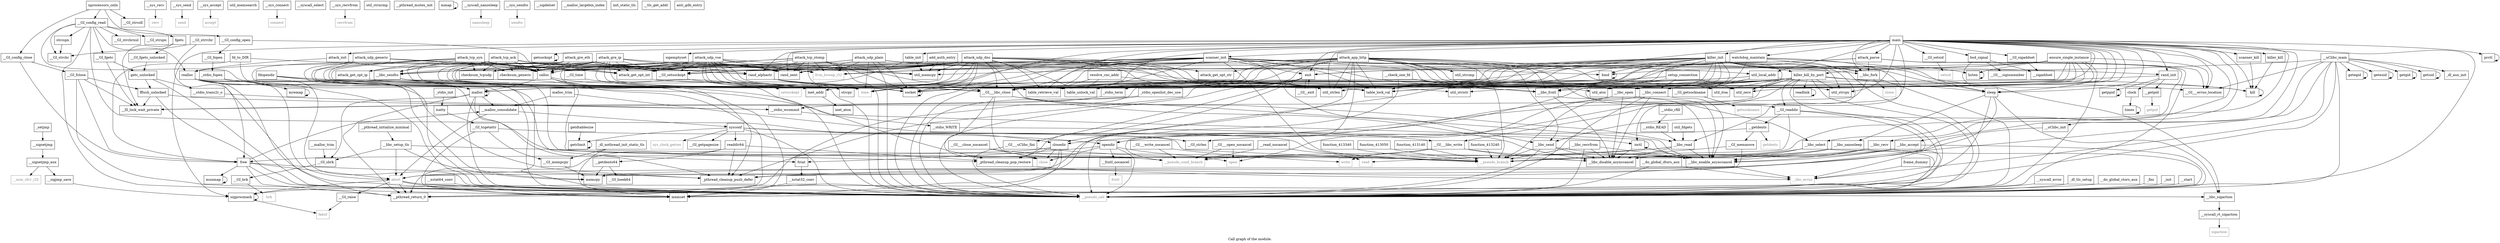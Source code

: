 digraph "Call graph of the module." {
  label="Call graph of the module.";
  node [shape=record];

  Node_clock [label="{clock}"];
  Node___GI_setsid [label="{__GI_setsid}"];
  Node___sys_recv [label="{__sys_recv}"];
  Node_sigprocmask [label="{sigprocmask}"];
  Node___libc_recv [label="{__libc_recv}"];
  Node_util_itoa [label="{util_itoa}"];
  Node_rand_init [label="{rand_init}"];
  Node_rand_alphastr [label="{rand_alphastr}"];
  Node_scanner_kill [label="{scanner_kill}"];
  Node___GI_time [label="{__GI_time}"];
  Node___libc_sendto [label="{__libc_sendto}"];
  Node_memset [label="{memset}"];
  Node___fcntl_nocancel [label="{__fcntl_nocancel}"];
  Node_setup_connection [label="{setup_connection}"];
  Node_add_auth_entry [label="{add_auth_entry}"];
  Node_scanner_init [label="{scanner_init}"];
  Node___GI_memmove [label="{__GI_memmove}"];
  Node_table_retrieve_val [label="{table_retrieve_val}"];
  Node___libc_fcntl [label="{__libc_fcntl}"];
  Node_table_lock_val [label="{table_lock_val}"];
  Node_table_unlock_val [label="{table_unlock_val}"];
  Node_strcpy [label="{strcpy}"];
  Node_getppid [label="{getppid}"];
  Node_closedir [label="{closedir}"];
  Node_fd_to_DIR [label="{fd_to_DIR}"];
  Node_inet_addr [label="{inet_addr}"];
  Node___sys_send [label="{__sys_send}"];
  Node_table_init [label="{table_init}"];
  Node_ioctl [label="{ioctl}"];
  Node_kill [label="{kill}"];
  Node___sys_accept [label="{__sys_accept}"];
  Node_util_strlen [label="{util_strlen}"];
  Node_prctl [label="{prctl}"];
  Node_util_strcpy [label="{util_strcpy}"];
  Node_util_memcpy [label="{util_memcpy}"];
  Node___libc_accept [label="{__libc_accept}"];
  Node_readlink [label="{readlink}"];
  Node_bind [label="{bind}"];
  Node_util_zero [label="{util_zero}"];
  Node_util_memsearch [label="{util_memsearch}"];
  Node_opendir [label="{opendir}"];
  Node_util_atoi [label="{util_atoi}"];
  Node___sys_connect [label="{__sys_connect}"];
  Node_util_fdgets [label="{util_fdgets}"];
  Node_util_local_addr [label="{util_local_addr}"];
  Node___libc_send [label="{__libc_send}"];
  Node_util_stristr [label="{util_stristr}"];
  Node___syscall_select [label="{__syscall_select}"];
  Node___libc_connect [label="{__libc_connect}"];
  Node___sys_recvfrom [label="{__sys_recvfrom}"];
  Node_fdopendir [label="{fdopendir}"];
  Node_util_strcmp [label="{util_strcmp}"];
  Node_util_strncmp [label="{util_strncmp}"];
  Node___GI_getsockname [label="{__GI_getsockname}"];
  Node___GI_readdir [label="{__GI_readdir}"];
  Node___libc_recvfrom [label="{__libc_recvfrom}"];
  Node___GI_setsockopt [label="{__GI_setsockopt}"];
  Node_socket [label="{socket}"];
  Node___GI_sigaddset [label="{__GI_sigaddset}"];
  Node___GI___errno_location [label="{__GI___errno_location}"];
  Node_getsockopt [label="{getsockopt}"];
  Node___libc_select [label="{__libc_select}"];
  Node_listen [label="{listen}"];
  Node_fabsf [color="gray50", fontcolor="gray50", label="{fabsf}"];
  Node_sysconf [label="{sysconf}"];
  Node___libc_fork [label="{__libc_fork}"];
  Node___getpid [label="{__getpid}"];
  Node___GI_raise [label="{__GI_raise}"];
  Node_sleep [label="{sleep}"];
  Node___lll_lock_wait_private [label="{__lll_lock_wait_private}"];
  Node_function_413050 [label="{function_413050}"];
  Node___GI___close_nocancel [label="{__GI___close_nocancel}"];
  Node___GI___libc_close [label="{__GI___libc_close}"];
  Node_function_413140 [label="{function_413140}"];
  Node___GI___open_nocancel [label="{__GI___open_nocancel}"];
  Node___libc_open [label="{__libc_open}"];
  Node_function_413240 [label="{function_413240}"];
  Node___GI___write_nocancel [label="{__GI___write_nocancel}"];
  Node___GI___libc_write [label="{__GI___libc_write}"];
  Node_function_413340 [label="{function_413340}"];
  Node___libc_read [label="{__libc_read}"];
  Node___libc_disable_asynccancel [label="{__libc_disable_asynccancel}"];
  Node___libc_enable_asynccancel [label="{__libc_enable_asynccancel}"];
  Node___pthread_return_0 [label="{__pthread_return_0}"];
  Node___pthread_mutex_init [label="{__pthread_mutex_init}"];
  Node__pthread_cleanup_push_defer [label="{_pthread_cleanup_push_defer}"];
  Node__pthread_cleanup_pop_restore [label="{_pthread_cleanup_pop_restore}"];
  Node___GI___uClibc_fini [label="{__GI___uClibc_fini}"];
  Node___check_one_fd [label="{__check_one_fd}"];
  Node___uClibc_init [label="{__uClibc_init}"];
  Node___uClibc_main [label="{__uClibc_main}"];
  Node_mmap [label="{mmap}"];
  Node___libc_sigaction [label="{__libc_sigaction}"];
  Node__setjmp [label="{_setjmp}"];
  Node___sigsetjmp [label="{__sigsetjmp}"];
  Node___syscall_error [label="{__syscall_error}"];
  Node___syscall_rt_sigaction [label="{__syscall_rt_sigaction}"];
  Node___GI__exit [label="{__GI__exit}"];
  Node_fstat [label="{fstat}"];
  Node___getdents [label="{__getdents}"];
  Node_getdtablesize [label="{getdtablesize}"];
  Node_getegid [label="{getegid}"];
  Node_geteuid [label="{geteuid}"];
  Node_getgid [label="{getgid}"];
  Node___GI_getpagesize [label="{__GI_getpagesize}"];
  Node_getrlimit [label="{getrlimit}"];
  Node_getuid [label="{getuid}"];
  Node_mremap [label="{mremap}"];
  Node_munmap [label="{munmap}"];
  Node___syscall_nanosleep [label="{__syscall_nanosleep}"];
  Node___libc_nanosleep [label="{__libc_nanosleep}"];
  Node___GI_sbrk [label="{__GI_sbrk}"];
  Node_times [label="{times}"];
  Node___xstat64_conv [label="{__xstat64_conv}"];
  Node___xstat32_conv [label="{__xstat32_conv}"];
  Node_readdir64 [label="{readdir64}"];
  Node___GI_config_read [label="{__GI_config_read}"];
  Node___GI_config_close [label="{__GI_config_close}"];
  Node___GI_config_open [label="{__GI_config_open}"];
  Node___GI_fclose [label="{__GI_fclose}"];
  Node___GI_fopen [label="{__GI_fopen}"];
  Node__stdio_fopen [label="{_stdio_fopen}"];
  Node__stdio_init [label="{_stdio_init}"];
  Node__stdio_term [label="{_stdio_term}"];
  Node___stdio_wcommit [label="{__stdio_wcommit}"];
  Node___GI_fgetc [label="{__GI_fgetc}"];
  Node_fgets [label="{fgets}"];
  Node__stdio_openlist_dec_use [label="{_stdio_openlist_dec_use}"];
  Node_fflush_unlocked [label="{fflush_unlocked}"];
  Node_getc_unlocked [label="{getc_unlocked}"];
  Node___GI_fgets_unlocked [label="{__GI_fgets_unlocked}"];
  Node_memcpy [label="{memcpy}"];
  Node___GI_strchr [label="{__GI_strchr}"];
  Node___GI_strchrnul [label="{__GI_strchrnul}"];
  Node___GI_strcoll [label="{__GI_strcoll}"];
  Node_strcspn [label="{strcspn}"];
  Node___GI_strlen [label="{__GI_strlen}"];
  Node___GI_strrchr [label="{__GI_strrchr}"];
  Node___sys_sendto [label="{__sys_sendto}"];
  Node_sigemptyset [label="{sigemptyset}"];
  Node_bsd_signal [label="{bsd_signal}"];
  Node___GI___sigismember [label="{__GI___sigismember}"];
  Node___sigaddset [label="{__sigaddset}"];
  Node___sigdelset [label="{__sigdelset}"];
  Node___malloc_largebin_index [label="{__malloc_largebin_index}"];
  Node_malloc [label="{malloc}"];
  Node_calloc [label="{calloc}"];
  Node_realloc [label="{realloc}"];
  Node___malloc_trim [label="{__malloc_trim}"];
  Node___malloc_consolidate [label="{__malloc_consolidate}"];
  Node_free [label="{free}"];
  Node_malloc_trim [label="{malloc_trim}"];
  Node_abort [label="{abort}"];
  Node_exit [label="{exit}"];
  Node_nprocessors_onln [label="{nprocessors_onln}"];
  Node___GI_strspn [label="{__GI_strspn}"];
  Node_isatty [label="{isatty}"];
  Node___GI_tcgetattr [label="{__GI_tcgetattr}"];
  Node_inet_aton [label="{inet_aton}"];
  Node_init_static_tls [label="{init_static_tls}"];
  Node__dl_tls_setup [label="{_dl_tls_setup}"];
  Node___tls_get_addr [label="{__tls_get_addr}"];
  Node___libc_setup_tls [label="{__libc_setup_tls}"];
  Node___pthread_initialize_minimal [label="{__pthread_initialize_minimal}"];
  Node__dl_aux_init [label="{_dl_aux_init}"];
  Node__dl_nothread_init_static_tls [label="{_dl_nothread_init_static_tls}"];
  Node___GI_brk [label="{__GI_brk}"];
  Node___sigsetjmp_aux [label="{__sigsetjmp_aux}"];
  Node___getdents64 [label="{__getdents64}"];
  Node___stdio_READ [label="{__stdio_READ}"];
  Node___stdio_WRITE [label="{__stdio_WRITE}"];
  Node___stdio_rfill [label="{__stdio_rfill}"];
  Node___stdio_trans2r_o [label="{__stdio_trans2r_o}"];
  Node___GI_mempcpy [label="{__GI_mempcpy}"];
  Node___sigjmp_save [label="{__sigjmp_save}"];
  Node___GI_lseek64 [label="{__GI_lseek64}"];
  Node___do_global_ctors_aux [label="{__do_global_ctors_aux}"];
  Node__fini [label="{_fini}"];
  Node___asm_cfc1_i32 [color="gray50", fontcolor="gray50", label="{__asm_cfc1_i32}"];
  Node___libc_errno [color="gray50", fontcolor="gray50", label="{__libc_errno}"];
  Node_fcntl [color="gray50", fontcolor="gray50", label="{fcntl}"];
  Node_setsid [color="gray50", fontcolor="gray50", label="{setsid}"];
  Node_time [color="gray50", fontcolor="gray50", label="{time}"];
  Node_close [color="gray50", fontcolor="gray50", label="{close}"];
  Node_open [color="gray50", fontcolor="gray50", label="{open}"];
  Node_accept [color="gray50", fontcolor="gray50", label="{accept}"];
  Node_connect [color="gray50", fontcolor="gray50", label="{connect}"];
  Node_getsockname [color="gray50", fontcolor="gray50", label="{getsockname}"];
  Node_recv [color="gray50", fontcolor="gray50", label="{recv}"];
  Node_recvfrom [color="gray50", fontcolor="gray50", label="{recvfrom}"];
  Node_send [color="gray50", fontcolor="gray50", label="{send}"];
  Node_sendto [color="gray50", fontcolor="gray50", label="{sendto}"];
  Node_setsockopt [color="gray50", fontcolor="gray50", label="{setsockopt}"];
  Node_sys_clock_getres [color="gray50", fontcolor="gray50", label="{sys_clock_getres}"];
  Node_clone [color="gray50", fontcolor="gray50", label="{clone}"];
  Node_getpid [color="gray50", fontcolor="gray50", label="{getpid}"];
  Node_write [color="gray50", fontcolor="gray50", label="{write}"];
  Node_read [color="gray50", fontcolor="gray50", label="{read}"];
  Node_sigaction [color="gray50", fontcolor="gray50", label="{sigaction}"];
  Node_getdents [color="gray50", fontcolor="gray50", label="{getdents}"];
  Node_nanosleep [color="gray50", fontcolor="gray50", label="{nanosleep}"];
  Node_brk [color="gray50", fontcolor="gray50", label="{brk}"];
  Node_llvm_bswap_i32 [color="gray50", fontcolor="gray50", label="{llvm_bswap_i32}"];
  Node_abort [color="gray50", fontcolor="gray50", label="{abort}"];
  Node___read_nocancel [label="{__read_nocancel}"];
  Node___pseudo_call [color="gray50", fontcolor="gray50", label="{__pseudo_call}"];
  Node___pseudo_branch [color="gray50", fontcolor="gray50", label="{__pseudo_branch}"];
  Node___pseudo_cond_branch [color="gray50", fontcolor="gray50", label="{__pseudo_cond_branch}"];
  Node__init [label="{_init}"];
  Node___do_global_dtors_aux [label="{__do_global_dtors_aux}"];
  Node_frame_dummy [label="{frame_dummy}"];
  Node___start [label="{__start}"];
  Node_attack_get_opt_str [label="{attack_get_opt_str}"];
  Node_attack_get_opt_ip [label="{attack_get_opt_ip}"];
  Node_attack_get_opt_int [label="{attack_get_opt_int}"];
  Node_attack_parse [label="{attack_parse}"];
  Node_attack_init [label="{attack_init}"];
  Node_attack_app_http [label="{attack_app_http}"];
  Node_attack_gre_eth [label="{attack_gre_eth}"];
  Node_attack_gre_ip [label="{attack_gre_ip}"];
  Node_attack_tcp_stomp [label="{attack_tcp_stomp}"];
  Node_attack_tcp_ack [label="{attack_tcp_ack}"];
  Node_attack_tcp_syn [label="{attack_tcp_syn}"];
  Node_attack_udp_plain [label="{attack_udp_plain}"];
  Node_attack_udp_generic [label="{attack_udp_generic}"];
  Node_attack_udp_vse [label="{attack_udp_vse}"];
  Node_attack_udp_dns [label="{attack_udp_dns}"];
  Node_checksum_generic [label="{checksum_generic}"];
  Node_checksum_tcpudp [label="{checksum_tcpudp}"];
  Node_killer_kill [label="{killer_kill}"];
  Node_killer_kill_by_port [label="{killer_kill_by_port}"];
  Node_killer_init [label="{killer_init}"];
  Node_anti_gdb_entry [label="{anti_gdb_entry}"];
  Node_resolve_cnc_addr [label="{resolve_cnc_addr}"];
  Node_ensure_single_instance [label="{ensure_single_instance}"];
  Node_watchdog_maintain [label="{watchdog_maintain}"];
  Node_main [label="{main}"];
  Node_rand_next [label="{rand_next}"];
  Node_clock -> Node_times;
  Node___GI_setsid -> Node_setsid;
  Node___sys_recv -> Node_recv;
  Node_sigprocmask -> Node_sigprocmask;
  Node_sigprocmask -> Node_fabsf;
  Node___libc_recv -> Node___libc_disable_asynccancel;
  Node___libc_recv -> Node___libc_enable_asynccancel;
  Node___libc_recv -> Node___pseudo_call;
  Node___libc_recv -> Node___pseudo_branch;
  Node_rand_init -> Node_clock;
  Node_rand_init -> Node_getppid;
  Node_rand_init -> Node___getpid;
  Node_rand_init -> Node_time;
  Node_rand_alphastr -> Node_table_retrieve_val;
  Node_rand_alphastr -> Node_table_lock_val;
  Node_rand_alphastr -> Node_table_unlock_val;
  Node_rand_alphastr -> Node_strcpy;
  Node_rand_alphastr -> Node_util_strlen;
  Node_scanner_kill -> Node_kill;
  Node___GI_time -> Node_time;
  Node___libc_sendto -> Node___libc_disable_asynccancel;
  Node___libc_sendto -> Node___libc_enable_asynccancel;
  Node___libc_sendto -> Node___pseudo_call;
  Node___libc_sendto -> Node___pseudo_branch;
  Node___fcntl_nocancel -> Node_fcntl;
  Node_setup_connection -> Node___libc_fcntl;
  Node_setup_connection -> Node_util_zero;
  Node_setup_connection -> Node___libc_connect;
  Node_setup_connection -> Node_socket;
  Node_setup_connection -> Node___GI___libc_close;
  Node_add_auth_entry -> Node_util_strlen;
  Node_add_auth_entry -> Node_util_memcpy;
  Node_add_auth_entry -> Node_malloc;
  Node_add_auth_entry -> Node_realloc;
  Node_scanner_init -> Node_rand_init;
  Node_scanner_init -> Node_table_retrieve_val;
  Node_scanner_init -> Node___libc_fcntl;
  Node_scanner_init -> Node_table_lock_val;
  Node_scanner_init -> Node_table_unlock_val;
  Node_scanner_init -> Node_util_local_addr;
  Node_scanner_init -> Node___libc_send;
  Node_scanner_init -> Node___libc_connect;
  Node_scanner_init -> Node___GI_setsockopt;
  Node_scanner_init -> Node_socket;
  Node_scanner_init -> Node___libc_fork;
  Node_scanner_init -> Node___GI___libc_close;
  Node_scanner_init -> Node_calloc;
  Node_scanner_init -> Node_exit;
  Node_scanner_init -> Node_time;
  Node_scanner_init -> Node_llvm_bswap_i32;
  Node_scanner_init -> Node___pseudo_call;
  Node_scanner_init -> Node___pseudo_branch;
  Node_scanner_init -> Node_rand_next;
  Node___GI_memmove -> Node_memcpy;
  Node___GI_memmove -> Node___pseudo_branch;
  Node___libc_fcntl -> Node___libc_disable_asynccancel;
  Node___libc_fcntl -> Node___libc_enable_asynccancel;
  Node_getppid -> Node_getppid;
  Node_closedir -> Node___pthread_return_0;
  Node_closedir -> Node__pthread_cleanup_push_defer;
  Node_closedir -> Node__pthread_cleanup_pop_restore;
  Node_closedir -> Node_free;
  Node_closedir -> Node_close;
  Node_fd_to_DIR -> Node_malloc;
  Node_fd_to_DIR -> Node_calloc;
  Node_fd_to_DIR -> Node_free;
  Node_inet_addr -> Node_inet_aton;
  Node___sys_send -> Node_send;
  Node_table_init -> Node_util_memcpy;
  Node_table_init -> Node_malloc;
  Node_ioctl -> Node_ioctl;
  Node_ioctl -> Node___libc_disable_asynccancel;
  Node_ioctl -> Node___libc_enable_asynccancel;
  Node_kill -> Node_kill;
  Node___sys_accept -> Node_accept;
  Node_prctl -> Node_prctl;
  Node___libc_accept -> Node___libc_disable_asynccancel;
  Node___libc_accept -> Node___libc_enable_asynccancel;
  Node___libc_accept -> Node___pseudo_call;
  Node___libc_accept -> Node___pseudo_branch;
  Node_readlink -> Node_readlink;
  Node_bind -> Node_bind;
  Node_opendir -> Node___fcntl_nocancel;
  Node_opendir -> Node_fstat;
  Node_opendir -> Node_close;
  Node_opendir -> Node_open;
  Node_opendir -> Node___pseudo_call;
  Node___sys_connect -> Node_connect;
  Node_util_fdgets -> Node___libc_read;
  Node_util_local_addr -> Node___libc_connect;
  Node_util_local_addr -> Node___GI_getsockname;
  Node_util_local_addr -> Node_socket;
  Node_util_local_addr -> Node___GI___errno_location;
  Node_util_local_addr -> Node___GI___libc_close;
  Node___libc_send -> Node___libc_disable_asynccancel;
  Node___libc_send -> Node___libc_enable_asynccancel;
  Node___libc_send -> Node___pseudo_call;
  Node___libc_send -> Node___pseudo_branch;
  Node___libc_connect -> Node___libc_disable_asynccancel;
  Node___libc_connect -> Node___libc_enable_asynccancel;
  Node___libc_connect -> Node___pseudo_call;
  Node___libc_connect -> Node___pseudo_branch;
  Node___sys_recvfrom -> Node_recvfrom;
  Node_fdopendir -> Node___libc_fcntl;
  Node_fdopendir -> Node_fstat;
  Node_fdopendir -> Node___pseudo_call;
  Node___GI_getsockname -> Node_getsockname;
  Node___GI_readdir -> Node___pthread_return_0;
  Node___GI_readdir -> Node__pthread_cleanup_push_defer;
  Node___GI_readdir -> Node__pthread_cleanup_pop_restore;
  Node___GI_readdir -> Node___getdents;
  Node___libc_recvfrom -> Node___libc_disable_asynccancel;
  Node___libc_recvfrom -> Node___libc_enable_asynccancel;
  Node___libc_recvfrom -> Node___pseudo_call;
  Node___libc_recvfrom -> Node___pseudo_branch;
  Node___GI_setsockopt -> Node_setsockopt;
  Node_socket -> Node_socket;
  Node___GI_sigaddset -> Node___sigaddset;
  Node_getsockopt -> Node_getsockopt;
  Node___libc_select -> Node___libc_disable_asynccancel;
  Node___libc_select -> Node___libc_enable_asynccancel;
  Node___libc_select -> Node___pseudo_call;
  Node___libc_select -> Node___pseudo_branch;
  Node_listen -> Node_listen;
  Node_sysconf -> Node_closedir;
  Node_sysconf -> Node_opendir;
  Node_sysconf -> Node___GI_getpagesize;
  Node_sysconf -> Node_getrlimit;
  Node_sysconf -> Node_readdir64;
  Node_sysconf -> Node_sys_clock_getres;
  Node_sysconf -> Node___pseudo_call;
  Node_sysconf -> Node___pseudo_branch;
  Node___libc_fork -> Node___lll_lock_wait_private;
  Node___libc_fork -> Node_clone;
  Node___libc_fork -> Node___pseudo_call;
  Node___getpid -> Node_getpid;
  Node___GI_raise -> Node_fabsf;
  Node_sleep -> Node_sigprocmask;
  Node_sleep -> Node___libc_sigaction;
  Node_sleep -> Node___libc_nanosleep;
  Node_sleep -> Node___libc_errno;
  Node_function_413050 -> Node___pseudo_branch;
  Node___GI___close_nocancel -> Node_close;
  Node___GI___close_nocancel -> Node___pseudo_cond_branch;
  Node___GI___libc_close -> Node___libc_disable_asynccancel;
  Node___GI___libc_close -> Node___libc_enable_asynccancel;
  Node___GI___libc_close -> Node_close;
  Node___GI___libc_close -> Node___pseudo_cond_branch;
  Node_function_413140 -> Node___pseudo_branch;
  Node___GI___open_nocancel -> Node_open;
  Node___GI___open_nocancel -> Node___pseudo_cond_branch;
  Node___libc_open -> Node___libc_disable_asynccancel;
  Node___libc_open -> Node___libc_enable_asynccancel;
  Node___libc_open -> Node_open;
  Node___libc_open -> Node___pseudo_cond_branch;
  Node_function_413240 -> Node___pseudo_branch;
  Node___GI___write_nocancel -> Node_write;
  Node___GI___write_nocancel -> Node___pseudo_cond_branch;
  Node___GI___libc_write -> Node___libc_disable_asynccancel;
  Node___GI___libc_write -> Node___libc_enable_asynccancel;
  Node___GI___libc_write -> Node_write;
  Node___GI___libc_write -> Node___pseudo_cond_branch;
  Node_function_413340 -> Node___pseudo_branch;
  Node___libc_read -> Node___libc_disable_asynccancel;
  Node___libc_read -> Node___libc_enable_asynccancel;
  Node___libc_read -> Node_read;
  Node___libc_read -> Node___pseudo_cond_branch;
  Node___libc_enable_asynccancel -> Node___libc_errno;
  Node__pthread_cleanup_pop_restore -> Node___libc_errno;
  Node___GI___uClibc_fini -> Node___pseudo_call;
  Node___GI___uClibc_fini -> Node___pseudo_branch;
  Node___check_one_fd -> Node___libc_fcntl;
  Node___check_one_fd -> Node___libc_open;
  Node___check_one_fd -> Node_abort;
  Node___uClibc_init -> Node_abort;
  Node___uClibc_main -> Node_memset;
  Node___uClibc_main -> Node___GI___errno_location;
  Node___uClibc_main -> Node___uClibc_init;
  Node___uClibc_main -> Node_getegid;
  Node___uClibc_main -> Node_geteuid;
  Node___uClibc_main -> Node_getgid;
  Node___uClibc_main -> Node_getuid;
  Node___uClibc_main -> Node_memcpy;
  Node___uClibc_main -> Node_exit;
  Node___uClibc_main -> Node__dl_aux_init;
  Node___uClibc_main -> Node___libc_errno;
  Node___uClibc_main -> Node___pseudo_call;
  Node_mmap -> Node_mmap;
  Node___libc_sigaction -> Node___syscall_rt_sigaction;
  Node__setjmp -> Node___sigsetjmp;
  Node___sigsetjmp -> Node___sigsetjmp_aux;
  Node___syscall_error -> Node___pseudo_call;
  Node___syscall_rt_sigaction -> Node_sigaction;
  Node___GI__exit -> Node_exit;
  Node_fstat -> Node___xstat32_conv;
  Node___getdents -> Node___GI_memmove;
  Node___getdents -> Node___GI_strlen;
  Node___getdents -> Node_getdents;
  Node_getdtablesize -> Node_getrlimit;
  Node_getegid -> Node_getegid;
  Node_geteuid -> Node_geteuid;
  Node_getgid -> Node_getgid;
  Node_getrlimit -> Node_getrlimit;
  Node_getuid -> Node_getuid;
  Node_mremap -> Node_mremap;
  Node_munmap -> Node_munmap;
  Node___syscall_nanosleep -> Node_nanosleep;
  Node___libc_nanosleep -> Node___libc_disable_asynccancel;
  Node___libc_nanosleep -> Node___libc_enable_asynccancel;
  Node___libc_nanosleep -> Node___pseudo_call;
  Node___libc_nanosleep -> Node___pseudo_branch;
  Node___GI_sbrk -> Node___GI_brk;
  Node_times -> Node_times;
  Node___xstat64_conv -> Node_memset;
  Node___xstat32_conv -> Node_memset;
  Node_readdir64 -> Node___pthread_return_0;
  Node_readdir64 -> Node__pthread_cleanup_push_defer;
  Node_readdir64 -> Node__pthread_cleanup_pop_restore;
  Node_readdir64 -> Node___getdents64;
  Node___GI_config_read -> Node_memset;
  Node___GI_config_read -> Node___GI_fgetc;
  Node___GI_config_read -> Node_fgets;
  Node___GI_config_read -> Node___GI_strchr;
  Node___GI_config_read -> Node___GI_strchrnul;
  Node___GI_config_read -> Node_strcspn;
  Node___GI_config_read -> Node___GI_strlen;
  Node___GI_config_read -> Node_malloc;
  Node___GI_config_read -> Node_realloc;
  Node___GI_config_read -> Node___GI_strspn;
  Node___GI_config_close -> Node___GI_fclose;
  Node___GI_config_close -> Node_free;
  Node___GI_config_open -> Node___GI_fopen;
  Node___GI_config_open -> Node_calloc;
  Node___GI_fclose -> Node___lll_lock_wait_private;
  Node___GI_fclose -> Node_fflush_unlocked;
  Node___GI_fclose -> Node_free;
  Node___GI_fclose -> Node___pseudo_call;
  Node___GI_fopen -> Node__stdio_fopen;
  Node__stdio_fopen -> Node_malloc;
  Node__stdio_fopen -> Node___pseudo_call;
  Node__stdio_init -> Node_isatty;
  Node__stdio_term -> Node___stdio_wcommit;
  Node___stdio_wcommit -> Node___stdio_WRITE;
  Node___GI_fgetc -> Node___lll_lock_wait_private;
  Node___GI_fgetc -> Node_getc_unlocked;
  Node_fgets -> Node___lll_lock_wait_private;
  Node_fgets -> Node___GI_fgets_unlocked;
  Node__stdio_openlist_dec_use -> Node___lll_lock_wait_private;
  Node__stdio_openlist_dec_use -> Node___pseudo_call;
  Node_fflush_unlocked -> Node___lll_lock_wait_private;
  Node_fflush_unlocked -> Node___stdio_wcommit;
  Node_fflush_unlocked -> Node___pseudo_call;
  Node_getc_unlocked -> Node_fflush_unlocked;
  Node_getc_unlocked -> Node___stdio_trans2r_o;
  Node_getc_unlocked -> Node___pseudo_call;
  Node___GI_fgets_unlocked -> Node_getc_unlocked;
  Node_strcspn -> Node___GI_strchr;
  Node___GI_strrchr -> Node___GI_strchr;
  Node___GI_strrchr -> Node___pseudo_call;
  Node___sys_sendto -> Node_sendto;
  Node_bsd_signal -> Node___libc_sigaction;
  Node_bsd_signal -> Node___GI___sigismember;
  Node_bsd_signal -> Node___sigaddset;
  Node_malloc -> Node___pthread_return_0;
  Node_malloc -> Node__pthread_cleanup_push_defer;
  Node_malloc -> Node___GI_sbrk;
  Node_malloc -> Node_malloc;
  Node_malloc -> Node___malloc_consolidate;
  Node_malloc -> Node___pseudo_call;
  Node_calloc -> Node_memset;
  Node_calloc -> Node___pthread_return_0;
  Node_calloc -> Node__pthread_cleanup_push_defer;
  Node_calloc -> Node__pthread_cleanup_pop_restore;
  Node_calloc -> Node_malloc;
  Node_realloc -> Node___pthread_return_0;
  Node_realloc -> Node__pthread_cleanup_push_defer;
  Node_realloc -> Node__pthread_cleanup_pop_restore;
  Node_realloc -> Node_mremap;
  Node_realloc -> Node_memcpy;
  Node_realloc -> Node_malloc;
  Node_realloc -> Node_free;
  Node_realloc -> Node_abort;
  Node_realloc -> Node___pseudo_call;
  Node___malloc_trim -> Node___GI_sbrk;
  Node___malloc_consolidate -> Node_sysconf;
  Node___malloc_consolidate -> Node_abort;
  Node_free -> Node___pthread_return_0;
  Node_free -> Node__pthread_cleanup_push_defer;
  Node_free -> Node_munmap;
  Node_free -> Node___malloc_consolidate;
  Node_free -> Node_abort;
  Node_free -> Node___pseudo_call;
  Node_malloc_trim -> Node___malloc_consolidate;
  Node_malloc_trim -> Node___pseudo_branch;
  Node_abort -> Node_sigprocmask;
  Node_abort -> Node_memset;
  Node_abort -> Node___GI_raise;
  Node_abort -> Node___pthread_return_0;
  Node_abort -> Node___libc_sigaction;
  Node_abort -> Node___pseudo_call;
  Node_exit -> Node___pthread_return_0;
  Node_exit -> Node__pthread_cleanup_push_defer;
  Node_exit -> Node__pthread_cleanup_pop_restore;
  Node_exit -> Node___GI___uClibc_fini;
  Node_exit -> Node___GI__exit;
  Node_exit -> Node__stdio_term;
  Node_exit -> Node___pseudo_call;
  Node_nprocessors_onln -> Node___GI_config_read;
  Node_nprocessors_onln -> Node___GI_config_close;
  Node_nprocessors_onln -> Node___GI_config_open;
  Node_nprocessors_onln -> Node___GI_strcoll;
  Node_isatty -> Node___GI_tcgetattr;
  Node___GI_tcgetattr -> Node_memset;
  Node___GI_tcgetattr -> Node_ioctl;
  Node___GI_tcgetattr -> Node___GI_mempcpy;
  Node__dl_tls_setup -> Node___pseudo_call;
  Node___libc_setup_tls -> Node___GI_sbrk;
  Node___libc_setup_tls -> Node_memcpy;
  Node___libc_setup_tls -> Node_abort;
  Node___libc_setup_tls -> Node___pseudo_branch;
  Node___pthread_initialize_minimal -> Node___libc_setup_tls;
  Node__dl_nothread_init_static_tls -> Node_memset;
  Node__dl_nothread_init_static_tls -> Node___GI_mempcpy;
  Node___GI_brk -> Node_brk;
  Node___sigsetjmp_aux -> Node___sigjmp_save;
  Node___sigsetjmp_aux -> Node___asm_cfc1_i32;
  Node___getdents64 -> Node_memcpy;
  Node___getdents64 -> Node___GI_lseek64;
  Node___stdio_READ -> Node___libc_read;
  Node___stdio_WRITE -> Node___GI___libc_write;
  Node___stdio_rfill -> Node___stdio_READ;
  Node___stdio_trans2r_o -> Node___stdio_wcommit;
  Node___GI_mempcpy -> Node_memcpy;
  Node___sigjmp_save -> Node_sigprocmask;
  Node___do_global_ctors_aux -> Node___pseudo_call;
  Node__fini -> Node___pseudo_call;
  Node___read_nocancel -> Node_read;
  Node___read_nocancel -> Node___pseudo_cond_branch;
  Node__init -> Node___pseudo_call;
  Node___do_global_dtors_aux -> Node___libc_errno;
  Node___do_global_dtors_aux -> Node___pseudo_call;
  Node_frame_dummy -> Node___libc_errno;
  Node___start -> Node___pseudo_call;
  Node_attack_get_opt_ip -> Node_inet_addr;
  Node_attack_get_opt_int -> Node_util_atoi;
  Node_attack_parse -> Node_util_memcpy;
  Node_attack_parse -> Node___GI___errno_location;
  Node_attack_parse -> Node___libc_fork;
  Node_attack_parse -> Node_calloc;
  Node_attack_parse -> Node_llvm_bswap_i32;
  Node_attack_parse -> Node___pseudo_call;
  Node_attack_parse -> Node___pseudo_branch;
  Node_attack_init -> Node_calloc;
  Node_attack_init -> Node_realloc;
  Node_attack_app_http -> Node_util_itoa;
  Node_attack_app_http -> Node_memset;
  Node_attack_app_http -> Node_table_retrieve_val;
  Node_attack_app_http -> Node___libc_fcntl;
  Node_attack_app_http -> Node_table_lock_val;
  Node_attack_app_http -> Node_table_unlock_val;
  Node_attack_app_http -> Node_util_strlen;
  Node_attack_app_http -> Node_util_strcpy;
  Node_attack_app_http -> Node_util_zero;
  Node_attack_app_http -> Node___libc_send;
  Node_attack_app_http -> Node___libc_connect;
  Node_attack_app_http -> Node_util_strcmp;
  Node_attack_app_http -> Node___GI_setsockopt;
  Node_attack_app_http -> Node_socket;
  Node_attack_app_http -> Node___libc_select;
  Node_attack_app_http -> Node___GI___libc_close;
  Node_attack_app_http -> Node_calloc;
  Node_attack_app_http -> Node_time;
  Node_attack_app_http -> Node_llvm_bswap_i32;
  Node_attack_app_http -> Node___pseudo_call;
  Node_attack_app_http -> Node___pseudo_branch;
  Node_attack_app_http -> Node_attack_get_opt_str;
  Node_attack_app_http -> Node_attack_get_opt_int;
  Node_attack_gre_eth -> Node_rand_alphastr;
  Node_attack_gre_eth -> Node___libc_sendto;
  Node_attack_gre_eth -> Node_util_memcpy;
  Node_attack_gre_eth -> Node___GI_setsockopt;
  Node_attack_gre_eth -> Node_socket;
  Node_attack_gre_eth -> Node___GI___libc_close;
  Node_attack_gre_eth -> Node_calloc;
  Node_attack_gre_eth -> Node_time;
  Node_attack_gre_eth -> Node_llvm_bswap_i32;
  Node_attack_gre_eth -> Node_attack_get_opt_int;
  Node_attack_gre_eth -> Node_checksum_generic;
  Node_attack_gre_eth -> Node_checksum_tcpudp;
  Node_attack_gre_eth -> Node_rand_next;
  Node_attack_gre_ip -> Node_rand_alphastr;
  Node_attack_gre_ip -> Node___libc_sendto;
  Node_attack_gre_ip -> Node___GI_setsockopt;
  Node_attack_gre_ip -> Node_socket;
  Node_attack_gre_ip -> Node___GI___libc_close;
  Node_attack_gre_ip -> Node_calloc;
  Node_attack_gre_ip -> Node_time;
  Node_attack_gre_ip -> Node_llvm_bswap_i32;
  Node_attack_gre_ip -> Node___pseudo_call;
  Node_attack_gre_ip -> Node_attack_get_opt_int;
  Node_attack_gre_ip -> Node_checksum_generic;
  Node_attack_gre_ip -> Node_checksum_tcpudp;
  Node_attack_gre_ip -> Node_rand_next;
  Node_attack_tcp_stomp -> Node_rand_alphastr;
  Node_attack_tcp_stomp -> Node___GI_setsockopt;
  Node_attack_tcp_stomp -> Node_socket;
  Node_attack_tcp_stomp -> Node___GI___libc_close;
  Node_attack_tcp_stomp -> Node_calloc;
  Node_attack_tcp_stomp -> Node_time;
  Node_attack_tcp_stomp -> Node_llvm_bswap_i32;
  Node_attack_tcp_stomp -> Node___pseudo_call;
  Node_attack_tcp_stomp -> Node_attack_get_opt_int;
  Node_attack_tcp_stomp -> Node_rand_next;
  Node_attack_tcp_ack -> Node_rand_alphastr;
  Node_attack_tcp_ack -> Node___libc_sendto;
  Node_attack_tcp_ack -> Node___GI_setsockopt;
  Node_attack_tcp_ack -> Node_socket;
  Node_attack_tcp_ack -> Node___GI___libc_close;
  Node_attack_tcp_ack -> Node_calloc;
  Node_attack_tcp_ack -> Node_time;
  Node_attack_tcp_ack -> Node_attack_get_opt_ip;
  Node_attack_tcp_ack -> Node_attack_get_opt_int;
  Node_attack_tcp_ack -> Node_checksum_generic;
  Node_attack_tcp_ack -> Node_checksum_tcpudp;
  Node_attack_tcp_ack -> Node_rand_next;
  Node_attack_tcp_syn -> Node___libc_sendto;
  Node_attack_tcp_syn -> Node___GI_setsockopt;
  Node_attack_tcp_syn -> Node_socket;
  Node_attack_tcp_syn -> Node___GI___libc_close;
  Node_attack_tcp_syn -> Node_calloc;
  Node_attack_tcp_syn -> Node_time;
  Node_attack_tcp_syn -> Node_llvm_bswap_i32;
  Node_attack_tcp_syn -> Node_attack_get_opt_ip;
  Node_attack_tcp_syn -> Node_attack_get_opt_int;
  Node_attack_tcp_syn -> Node_checksum_generic;
  Node_attack_tcp_syn -> Node_checksum_tcpudp;
  Node_attack_tcp_syn -> Node_rand_next;
  Node_attack_udp_plain -> Node_bind;
  Node_attack_udp_plain -> Node___libc_connect;
  Node_attack_udp_plain -> Node_socket;
  Node_attack_udp_plain -> Node_calloc;
  Node_attack_udp_plain -> Node_time;
  Node_attack_udp_plain -> Node_llvm_bswap_i32;
  Node_attack_udp_plain -> Node___pseudo_call;
  Node_attack_udp_plain -> Node_attack_get_opt_int;
  Node_attack_udp_plain -> Node_rand_next;
  Node_attack_udp_generic -> Node___GI_setsockopt;
  Node_attack_udp_generic -> Node_socket;
  Node_attack_udp_generic -> Node___GI___libc_close;
  Node_attack_udp_generic -> Node_calloc;
  Node_attack_udp_generic -> Node_time;
  Node_attack_udp_generic -> Node___pseudo_call;
  Node_attack_udp_generic -> Node_attack_get_opt_int;
  Node_attack_udp_vse -> Node___libc_sendto;
  Node_attack_udp_vse -> Node_table_retrieve_val;
  Node_attack_udp_vse -> Node_table_unlock_val;
  Node_attack_udp_vse -> Node_util_memcpy;
  Node_attack_udp_vse -> Node___GI_setsockopt;
  Node_attack_udp_vse -> Node_socket;
  Node_attack_udp_vse -> Node___GI___libc_close;
  Node_attack_udp_vse -> Node_calloc;
  Node_attack_udp_vse -> Node_time;
  Node_attack_udp_vse -> Node_llvm_bswap_i32;
  Node_attack_udp_vse -> Node___pseudo_call;
  Node_attack_udp_vse -> Node_attack_get_opt_int;
  Node_attack_udp_vse -> Node_checksum_generic;
  Node_attack_udp_vse -> Node_checksum_tcpudp;
  Node_attack_udp_vse -> Node_rand_next;
  Node_attack_udp_dns -> Node_rand_alphastr;
  Node_attack_udp_dns -> Node___libc_sendto;
  Node_attack_udp_dns -> Node_table_retrieve_val;
  Node_attack_udp_dns -> Node_table_lock_val;
  Node_attack_udp_dns -> Node_table_unlock_val;
  Node_attack_udp_dns -> Node_inet_addr;
  Node_attack_udp_dns -> Node_util_strlen;
  Node_attack_udp_dns -> Node_util_memcpy;
  Node_attack_udp_dns -> Node_util_stristr;
  Node_attack_udp_dns -> Node___GI_setsockopt;
  Node_attack_udp_dns -> Node_socket;
  Node_attack_udp_dns -> Node___GI___libc_close;
  Node_attack_udp_dns -> Node___libc_open;
  Node_attack_udp_dns -> Node___libc_read;
  Node_attack_udp_dns -> Node_calloc;
  Node_attack_udp_dns -> Node_time;
  Node_attack_udp_dns -> Node___pseudo_call;
  Node_attack_udp_dns -> Node_attack_get_opt_str;
  Node_attack_udp_dns -> Node_attack_get_opt_int;
  Node_attack_udp_dns -> Node_checksum_generic;
  Node_attack_udp_dns -> Node_checksum_tcpudp;
  Node_attack_udp_dns -> Node_rand_next;
  Node_killer_kill -> Node_kill;
  Node_killer_kill_by_port -> Node_util_itoa;
  Node_killer_kill_by_port -> Node_memset;
  Node_killer_kill_by_port -> Node_table_retrieve_val;
  Node_killer_kill_by_port -> Node_table_lock_val;
  Node_killer_kill_by_port -> Node_table_unlock_val;
  Node_killer_kill_by_port -> Node_closedir;
  Node_killer_kill_by_port -> Node_kill;
  Node_killer_kill_by_port -> Node_util_strlen;
  Node_killer_kill_by_port -> Node_util_strcpy;
  Node_killer_kill_by_port -> Node_readlink;
  Node_killer_kill_by_port -> Node_util_zero;
  Node_killer_kill_by_port -> Node_opendir;
  Node_killer_kill_by_port -> Node_util_atoi;
  Node_killer_kill_by_port -> Node_util_stristr;
  Node_killer_kill_by_port -> Node___GI_readdir;
  Node_killer_kill_by_port -> Node_sleep;
  Node_killer_kill_by_port -> Node___GI___libc_close;
  Node_killer_kill_by_port -> Node___libc_open;
  Node_killer_kill_by_port -> Node___pseudo_call;
  Node_killer_init -> Node_table_retrieve_val;
  Node_killer_init -> Node_table_lock_val;
  Node_killer_init -> Node_table_unlock_val;
  Node_killer_init -> Node_closedir;
  Node_killer_init -> Node_kill;
  Node_killer_init -> Node_util_strlen;
  Node_killer_init -> Node_util_strcpy;
  Node_killer_init -> Node_bind;
  Node_killer_init -> Node_util_zero;
  Node_killer_init -> Node_opendir;
  Node_killer_init -> Node_util_atoi;
  Node_killer_init -> Node___GI_readdir;
  Node_killer_init -> Node_socket;
  Node_killer_init -> Node_listen;
  Node_killer_init -> Node___libc_fork;
  Node_killer_init -> Node_sleep;
  Node_killer_init -> Node___GI___libc_close;
  Node_killer_init -> Node___libc_open;
  Node_killer_init -> Node___libc_read;
  Node_killer_init -> Node_malloc;
  Node_killer_init -> Node_time;
  Node_killer_init -> Node___pseudo_call;
  Node_killer_init -> Node_killer_kill_by_port;
  Node_resolve_cnc_addr -> Node_table_retrieve_val;
  Node_resolve_cnc_addr -> Node_table_lock_val;
  Node_resolve_cnc_addr -> Node_table_unlock_val;
  Node_ensure_single_instance -> Node___libc_fcntl;
  Node_ensure_single_instance -> Node_bind;
  Node_ensure_single_instance -> Node___libc_connect;
  Node_ensure_single_instance -> Node___GI_setsockopt;
  Node_ensure_single_instance -> Node_socket;
  Node_ensure_single_instance -> Node___GI___errno_location;
  Node_ensure_single_instance -> Node_listen;
  Node_ensure_single_instance -> Node_sleep;
  Node_ensure_single_instance -> Node___GI___libc_close;
  Node_ensure_single_instance -> Node___pseudo_call;
  Node_ensure_single_instance -> Node_killer_kill_by_port;
  Node_watchdog_maintain -> Node_table_retrieve_val;
  Node_watchdog_maintain -> Node_table_lock_val;
  Node_watchdog_maintain -> Node_table_unlock_val;
  Node_watchdog_maintain -> Node_ioctl;
  Node_watchdog_maintain -> Node___libc_fork;
  Node_watchdog_maintain -> Node_sleep;
  Node_watchdog_maintain -> Node___libc_open;
  Node_watchdog_maintain -> Node_exit;
  Node_main -> Node___GI_setsid;
  Node_main -> Node_sigprocmask;
  Node_main -> Node___libc_recv;
  Node_main -> Node_rand_init;
  Node_main -> Node_rand_alphastr;
  Node_main -> Node_scanner_kill;
  Node_main -> Node_scanner_init;
  Node_main -> Node_table_retrieve_val;
  Node_main -> Node___libc_fcntl;
  Node_main -> Node_table_lock_val;
  Node_main -> Node_table_unlock_val;
  Node_main -> Node_table_init;
  Node_main -> Node_kill;
  Node_main -> Node_util_strlen;
  Node_main -> Node_prctl;
  Node_main -> Node_util_strcpy;
  Node_main -> Node___libc_accept;
  Node_main -> Node_util_zero;
  Node_main -> Node_util_local_addr;
  Node_main -> Node___libc_send;
  Node_main -> Node___libc_connect;
  Node_main -> Node_socket;
  Node_main -> Node___GI_sigaddset;
  Node_main -> Node___GI___errno_location;
  Node_main -> Node_getsockopt;
  Node_main -> Node___libc_select;
  Node_main -> Node___libc_fork;
  Node_main -> Node_sleep;
  Node_main -> Node___GI___libc_close;
  Node_main -> Node___GI___libc_write;
  Node_main -> Node_sigemptyset;
  Node_main -> Node_bsd_signal;
  Node_main -> Node_exit;
  Node_main -> Node___pseudo_call;
  Node_main -> Node_attack_parse;
  Node_main -> Node_attack_init;
  Node_main -> Node_killer_kill;
  Node_main -> Node_killer_init;
  Node_main -> Node_watchdog_maintain;
  Node_main -> Node_rand_next;
}
